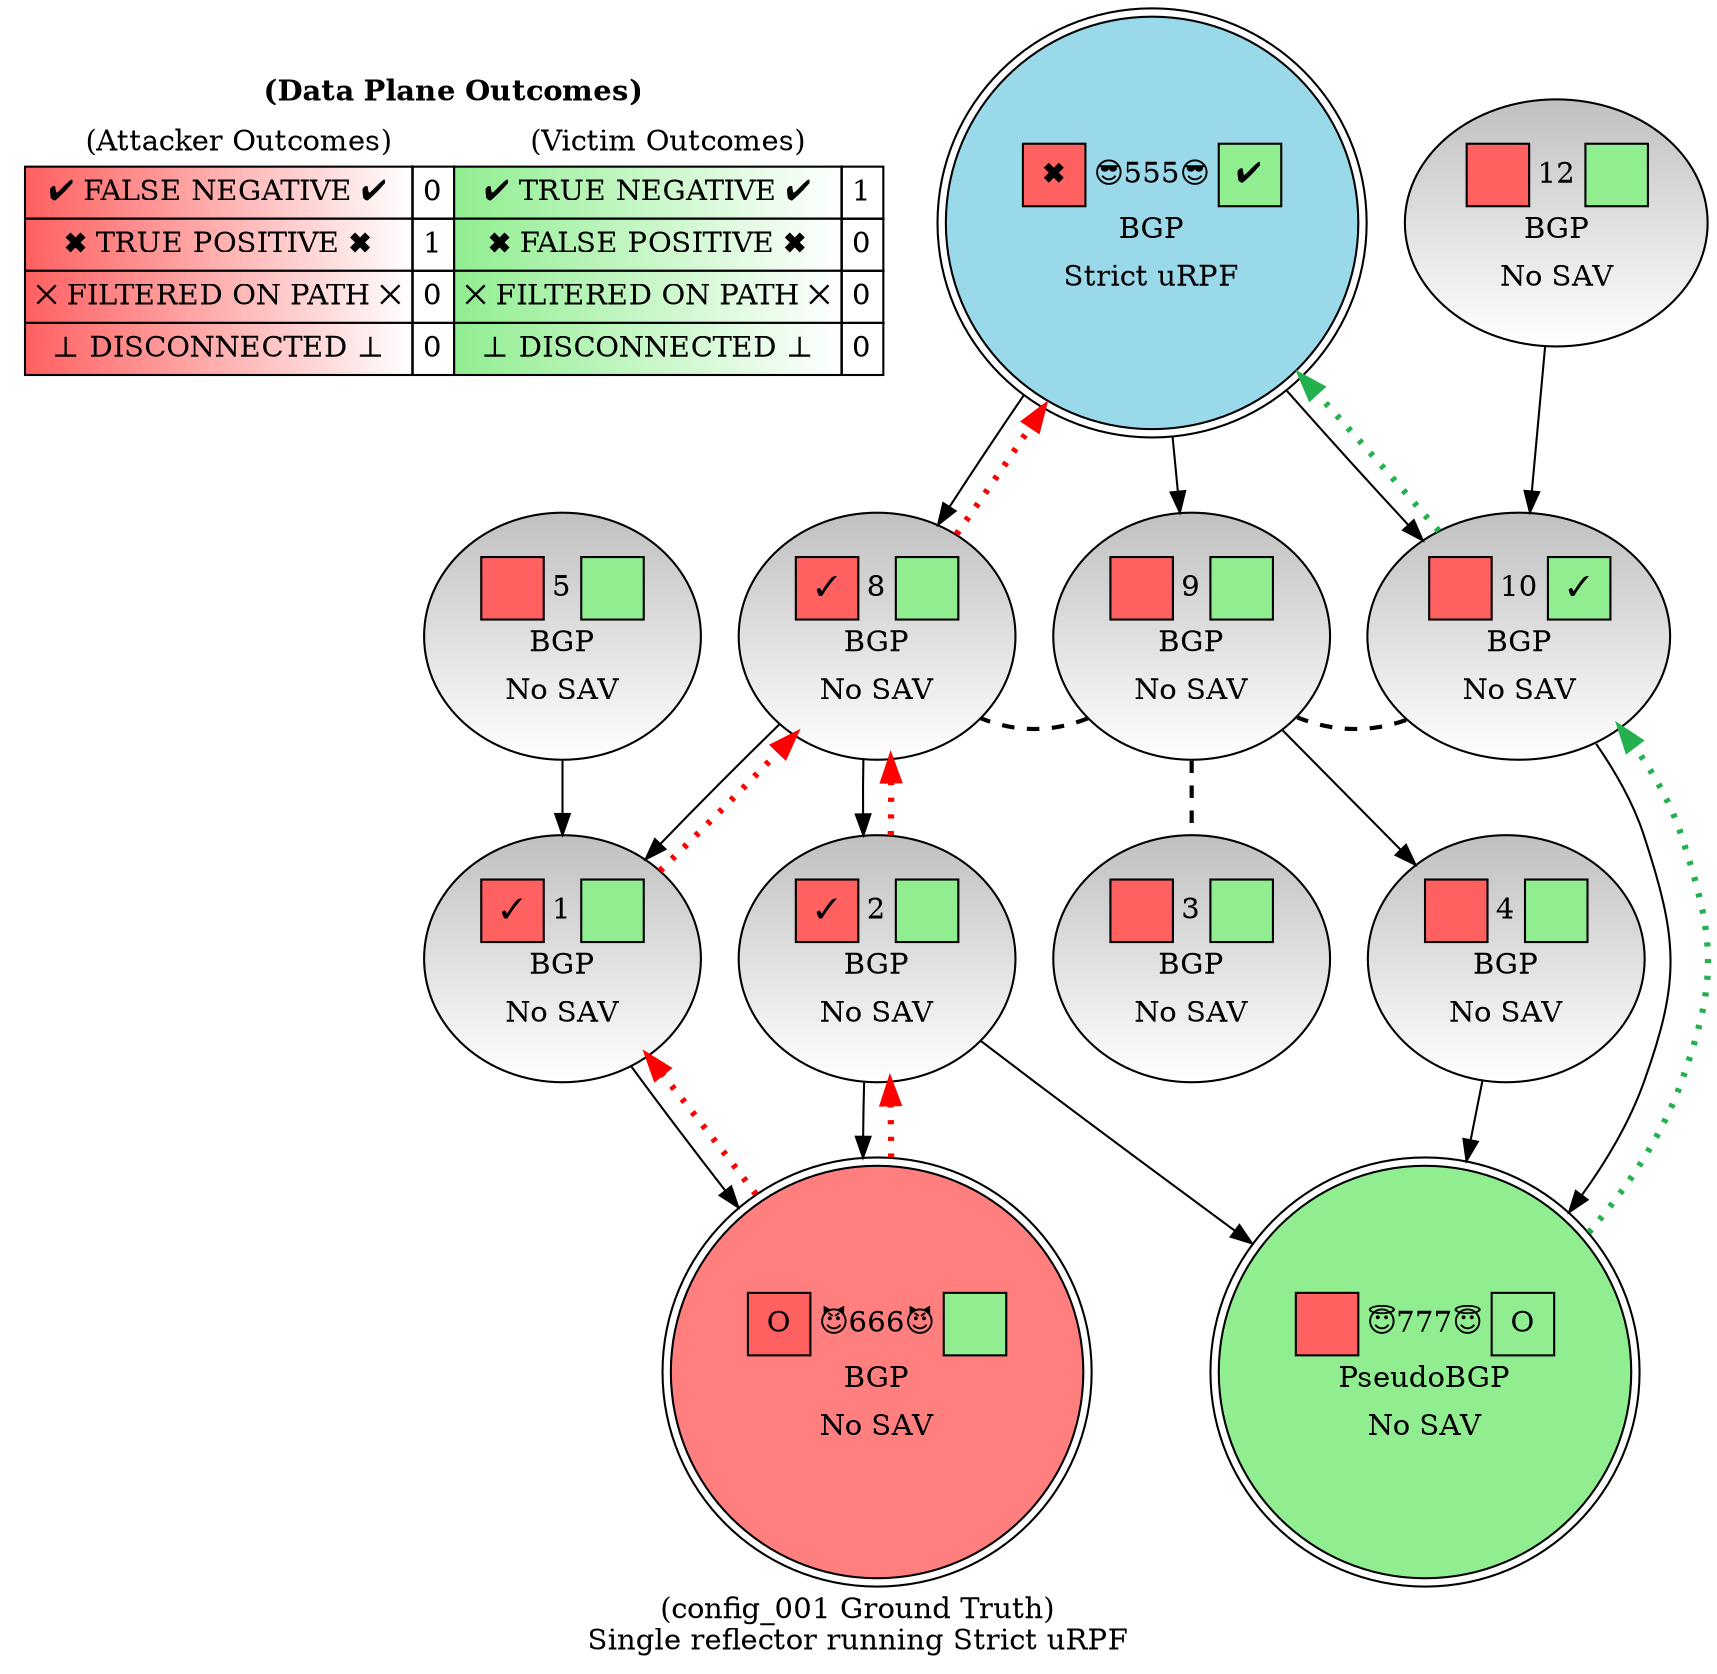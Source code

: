 digraph {
	Legend [label=<
            <TABLE BORDER="0" CELLBORDER="1" CELLSPACING="0" CELLPADDING="4">
                <TR>
                    <TD COLSPAN="6" BORDER="0" ALIGN="CENTER" VALIGN="MIDDLE"><b>(Data Plane Outcomes)</b></TD>
                </TR>
                <TR>
                    <TD COLSPAN="2" BORDER="0" ALIGN="CENTER" VALIGN="MIDDLE">(Attacker Outcomes)</TD>
                    <TD COLSPAN="2" BORDER="0" ALIGN="CENTER" VALIGN="MIDDLE">(Victim Outcomes)</TD>
                </TR>
                <TR>
                    <TD BGCOLOR="#ff6060:white">&#10004; FALSE NEGATIVE &#10004;</TD>
                    <TD>0</TD>
                    <TD BGCOLOR="#90ee90:white">&#10004; TRUE NEGATIVE &#10004;</TD>
                    <TD>1</TD>
                </TR>
                <TR>
                    <TD BGCOLOR="#ff6060:white">&#10006; TRUE POSITIVE &#10006;</TD>
                    <TD>1</TD>  
                    <TD BGCOLOR="#90ee90:white">&#10006; FALSE POSITIVE &#10006;</TD>
                    <TD>0</TD>
                </TR>
                <TR>
                    <TD BGCOLOR="#ff6060:white">&#10005; FILTERED ON PATH &#10005;</TD>
                    <TD>0</TD> 
                    <TD BGCOLOR="#90ee90:white">&#10005; FILTERED ON PATH &#10005;</TD>
                    <TD>0</TD>
                </TR>
                <TR>
                    <TD BGCOLOR="#ff6060:white">&#8869; DISCONNECTED &#8869;</TD>
                    <TD>0</TD> 
                    <TD BGCOLOR="#90ee90:white">&#8869; DISCONNECTED &#8869;</TD>
                    <TD>0</TD>
                </TR>
        </TABLE>> color=black fillcolor=white shape=plaintext style=filled]
	1 [label=<
            <TABLE BORDER="0" CELLBORDER="1" CELLSPACING="0" CELLPADDING="4">
            <TR>
                <TD BGCOLOR="#ff6060" WIDTH="30" HEIGHT="30" FIXEDSIZE="TRUE" ALIGN="CENTER" VALIGN="MIDDLE">&#10003;</TD>
                <TD BORDER="0" ALIGN="CENTER" VALIGN="MIDDLE">1</TD>
                <TD BGCOLOR="#90ee90" WIDTH="30" HEIGHT="30" FIXEDSIZE="TRUE" ALIGN="CENTER" VALIGN="MIDDLE"></TD>
            </TR>
            <TR>
                <TD COLSPAN="4" BORDER="0" ALIGN="CENTER" VALIGN="MIDDLE">BGP</TD>
            </TR>
            <TR>
                <TD COLSPAN="4" BORDER="0" ALIGN="CENTER" VALIGN="MIDDLE">No SAV</TD>
            </TR></TABLE>> color=black fillcolor="grey:white" gradientangle=270 style=filled]
	2 [label=<
            <TABLE BORDER="0" CELLBORDER="1" CELLSPACING="0" CELLPADDING="4">
            <TR>
                <TD BGCOLOR="#ff6060" WIDTH="30" HEIGHT="30" FIXEDSIZE="TRUE" ALIGN="CENTER" VALIGN="MIDDLE">&#10003;</TD>
                <TD BORDER="0" ALIGN="CENTER" VALIGN="MIDDLE">2</TD>
                <TD BGCOLOR="#90ee90" WIDTH="30" HEIGHT="30" FIXEDSIZE="TRUE" ALIGN="CENTER" VALIGN="MIDDLE"></TD>
            </TR>
            <TR>
                <TD COLSPAN="4" BORDER="0" ALIGN="CENTER" VALIGN="MIDDLE">BGP</TD>
            </TR>
            <TR>
                <TD COLSPAN="4" BORDER="0" ALIGN="CENTER" VALIGN="MIDDLE">No SAV</TD>
            </TR></TABLE>> color=black fillcolor="grey:white" gradientangle=270 style=filled]
	3 [label=<
            <TABLE BORDER="0" CELLBORDER="1" CELLSPACING="0" CELLPADDING="4">
            <TR>
                <TD BGCOLOR="#ff6060" WIDTH="30" HEIGHT="30" FIXEDSIZE="TRUE" ALIGN="CENTER" VALIGN="MIDDLE"></TD>
                <TD BORDER="0" ALIGN="CENTER" VALIGN="MIDDLE">3</TD>
                <TD BGCOLOR="#90ee90" WIDTH="30" HEIGHT="30" FIXEDSIZE="TRUE" ALIGN="CENTER" VALIGN="MIDDLE"></TD>
            </TR>
            <TR>
                <TD COLSPAN="4" BORDER="0" ALIGN="CENTER" VALIGN="MIDDLE">BGP</TD>
            </TR>
            <TR>
                <TD COLSPAN="4" BORDER="0" ALIGN="CENTER" VALIGN="MIDDLE">No SAV</TD>
            </TR></TABLE>> color=black fillcolor="grey:white" gradientangle=270 style=filled]
	4 [label=<
            <TABLE BORDER="0" CELLBORDER="1" CELLSPACING="0" CELLPADDING="4">
            <TR>
                <TD BGCOLOR="#ff6060" WIDTH="30" HEIGHT="30" FIXEDSIZE="TRUE" ALIGN="CENTER" VALIGN="MIDDLE"></TD>
                <TD BORDER="0" ALIGN="CENTER" VALIGN="MIDDLE">4</TD>
                <TD BGCOLOR="#90ee90" WIDTH="30" HEIGHT="30" FIXEDSIZE="TRUE" ALIGN="CENTER" VALIGN="MIDDLE"></TD>
            </TR>
            <TR>
                <TD COLSPAN="4" BORDER="0" ALIGN="CENTER" VALIGN="MIDDLE">BGP</TD>
            </TR>
            <TR>
                <TD COLSPAN="4" BORDER="0" ALIGN="CENTER" VALIGN="MIDDLE">No SAV</TD>
            </TR></TABLE>> color=black fillcolor="grey:white" gradientangle=270 style=filled]
	5 [label=<
            <TABLE BORDER="0" CELLBORDER="1" CELLSPACING="0" CELLPADDING="4">
            <TR>
                <TD BGCOLOR="#ff6060" WIDTH="30" HEIGHT="30" FIXEDSIZE="TRUE" ALIGN="CENTER" VALIGN="MIDDLE"></TD>
                <TD BORDER="0" ALIGN="CENTER" VALIGN="MIDDLE">5</TD>
                <TD BGCOLOR="#90ee90" WIDTH="30" HEIGHT="30" FIXEDSIZE="TRUE" ALIGN="CENTER" VALIGN="MIDDLE"></TD>
            </TR>
            <TR>
                <TD COLSPAN="4" BORDER="0" ALIGN="CENTER" VALIGN="MIDDLE">BGP</TD>
            </TR>
            <TR>
                <TD COLSPAN="4" BORDER="0" ALIGN="CENTER" VALIGN="MIDDLE">No SAV</TD>
            </TR></TABLE>> color=black fillcolor="grey:white" gradientangle=270 style=filled]
	8 [label=<
            <TABLE BORDER="0" CELLBORDER="1" CELLSPACING="0" CELLPADDING="4">
            <TR>
                <TD BGCOLOR="#ff6060" WIDTH="30" HEIGHT="30" FIXEDSIZE="TRUE" ALIGN="CENTER" VALIGN="MIDDLE">&#10003;</TD>
                <TD BORDER="0" ALIGN="CENTER" VALIGN="MIDDLE">8</TD>
                <TD BGCOLOR="#90ee90" WIDTH="30" HEIGHT="30" FIXEDSIZE="TRUE" ALIGN="CENTER" VALIGN="MIDDLE"></TD>
            </TR>
            <TR>
                <TD COLSPAN="4" BORDER="0" ALIGN="CENTER" VALIGN="MIDDLE">BGP</TD>
            </TR>
            <TR>
                <TD COLSPAN="4" BORDER="0" ALIGN="CENTER" VALIGN="MIDDLE">No SAV</TD>
            </TR></TABLE>> color=black fillcolor="grey:white" gradientangle=270 style=filled]
	9 [label=<
            <TABLE BORDER="0" CELLBORDER="1" CELLSPACING="0" CELLPADDING="4">
            <TR>
                <TD BGCOLOR="#ff6060" WIDTH="30" HEIGHT="30" FIXEDSIZE="TRUE" ALIGN="CENTER" VALIGN="MIDDLE"></TD>
                <TD BORDER="0" ALIGN="CENTER" VALIGN="MIDDLE">9</TD>
                <TD BGCOLOR="#90ee90" WIDTH="30" HEIGHT="30" FIXEDSIZE="TRUE" ALIGN="CENTER" VALIGN="MIDDLE"></TD>
            </TR>
            <TR>
                <TD COLSPAN="4" BORDER="0" ALIGN="CENTER" VALIGN="MIDDLE">BGP</TD>
            </TR>
            <TR>
                <TD COLSPAN="4" BORDER="0" ALIGN="CENTER" VALIGN="MIDDLE">No SAV</TD>
            </TR></TABLE>> color=black fillcolor="grey:white" gradientangle=270 style=filled]
	10 [label=<
            <TABLE BORDER="0" CELLBORDER="1" CELLSPACING="0" CELLPADDING="4">
            <TR>
                <TD BGCOLOR="#ff6060" WIDTH="30" HEIGHT="30" FIXEDSIZE="TRUE" ALIGN="CENTER" VALIGN="MIDDLE"></TD>
                <TD BORDER="0" ALIGN="CENTER" VALIGN="MIDDLE">10</TD>
                <TD BGCOLOR="#90ee90" WIDTH="30" HEIGHT="30" FIXEDSIZE="TRUE" ALIGN="CENTER" VALIGN="MIDDLE">&#10003;</TD>
            </TR>
            <TR>
                <TD COLSPAN="4" BORDER="0" ALIGN="CENTER" VALIGN="MIDDLE">BGP</TD>
            </TR>
            <TR>
                <TD COLSPAN="4" BORDER="0" ALIGN="CENTER" VALIGN="MIDDLE">No SAV</TD>
            </TR></TABLE>> color=black fillcolor="grey:white" gradientangle=270 style=filled]
	12 [label=<
            <TABLE BORDER="0" CELLBORDER="1" CELLSPACING="0" CELLPADDING="4">
            <TR>
                <TD BGCOLOR="#ff6060" WIDTH="30" HEIGHT="30" FIXEDSIZE="TRUE" ALIGN="CENTER" VALIGN="MIDDLE"></TD>
                <TD BORDER="0" ALIGN="CENTER" VALIGN="MIDDLE">12</TD>
                <TD BGCOLOR="#90ee90" WIDTH="30" HEIGHT="30" FIXEDSIZE="TRUE" ALIGN="CENTER" VALIGN="MIDDLE"></TD>
            </TR>
            <TR>
                <TD COLSPAN="4" BORDER="0" ALIGN="CENTER" VALIGN="MIDDLE">BGP</TD>
            </TR>
            <TR>
                <TD COLSPAN="4" BORDER="0" ALIGN="CENTER" VALIGN="MIDDLE">No SAV</TD>
            </TR></TABLE>> color=black fillcolor="grey:white" gradientangle=270 style=filled]
	555 [label=<
            <TABLE BORDER="0" CELLBORDER="1" CELLSPACING="0" CELLPADDING="4">
            <TR>
                <TD BGCOLOR="#ff6060" WIDTH="30" HEIGHT="30" FIXEDSIZE="TRUE" ALIGN="CENTER" VALIGN="MIDDLE">&#10006;</TD>
                <TD BORDER="0" ALIGN="CENTER" VALIGN="MIDDLE">&#128526;555&#128526;</TD>
                <TD BGCOLOR="#90ee90" WIDTH="30" HEIGHT="30" FIXEDSIZE="TRUE" ALIGN="CENTER" VALIGN="MIDDLE">&#10004;</TD>
            </TR>
            <TR>
                <TD COLSPAN="4" BORDER="0" ALIGN="CENTER" VALIGN="MIDDLE">BGP</TD>
            </TR>
            <TR>
                <TD COLSPAN="4" BORDER="0" ALIGN="CENTER" VALIGN="MIDDLE">Strict uRPF</TD>
            </TR></TABLE>> color=black fillcolor="#99d9ea" gradientangle=270 shape=doublecircle style=filled]
	666 [label=<
            <TABLE BORDER="0" CELLBORDER="1" CELLSPACING="0" CELLPADDING="4">
            <TR>
                <TD BGCOLOR="#ff6060" WIDTH="30" HEIGHT="30" FIXEDSIZE="TRUE" ALIGN="CENTER" VALIGN="MIDDLE">O</TD>
                <TD BORDER="0" ALIGN="CENTER" VALIGN="MIDDLE">&#128520;666&#128520;</TD>
                <TD BGCOLOR="#90ee90" WIDTH="30" HEIGHT="30" FIXEDSIZE="TRUE" ALIGN="CENTER" VALIGN="MIDDLE"></TD>
            </TR>
            <TR>
                <TD COLSPAN="4" BORDER="0" ALIGN="CENTER" VALIGN="MIDDLE">BGP</TD>
            </TR>
            <TR>
                <TD COLSPAN="4" BORDER="0" ALIGN="CENTER" VALIGN="MIDDLE">No SAV</TD>
            </TR></TABLE>> color=black fillcolor="#FF7F7F" gradientangle=270 shape=doublecircle style=filled]
	777 [label=<
            <TABLE BORDER="0" CELLBORDER="1" CELLSPACING="0" CELLPADDING="4">
            <TR>
                <TD BGCOLOR="#ff6060" WIDTH="30" HEIGHT="30" FIXEDSIZE="TRUE" ALIGN="CENTER" VALIGN="MIDDLE"></TD>
                <TD BORDER="0" ALIGN="CENTER" VALIGN="MIDDLE">&#128519;777&#128519;</TD>
                <TD BGCOLOR="#90ee90" WIDTH="30" HEIGHT="30" FIXEDSIZE="TRUE" ALIGN="CENTER" VALIGN="MIDDLE">O</TD>
            </TR>
            <TR>
                <TD COLSPAN="4" BORDER="0" ALIGN="CENTER" VALIGN="MIDDLE">PseudoBGP</TD>
            </TR>
            <TR>
                <TD COLSPAN="4" BORDER="0" ALIGN="CENTER" VALIGN="MIDDLE">No SAV</TD>
            </TR></TABLE>> color=black fillcolor="#90ee90" gradientangle=270 shape=doublecircle style=filled]
	1 -> 666
	2 -> 666
	2 -> 777
	4 -> 777
	5 -> 1
	8 -> 1
	8 -> 2
	9 -> 4
	9 -> 3 [dir=none penwidth=2 style=dashed]
	9 -> 8 [dir=none penwidth=2 style=dashed]
	10 -> 777
	10 -> 9 [dir=none penwidth=2 style=dashed]
	12 -> 10
	555 -> 8
	555 -> 9
	555 -> 10
	666 -> 1 [color=red constraint=false penwidth=3 style=dotted]
	666 -> 2 [color=red constraint=false penwidth=3 style=dotted]
	1 -> 8 [color=red constraint=false penwidth=3 style=dotted]
	2 -> 8 [color=red constraint=false penwidth=3 style=dotted]
	777 -> 10 [color="#22B14C" constraint=false penwidth=3 style=dotted]
	8 -> 555 [color=red constraint=false penwidth=3 style=dotted]
	10 -> 555 [color="#22B14C" constraint=false penwidth=3 style=dotted]
	{
		rank=same
		666
		777
		666 -> 777 [style=invis]
	}
	{
		rank=same
		1
		2
		1 -> 2 [style=invis]
		3
		2 -> 3 [style=invis]
		4
		3 -> 4 [style=invis]
	}
	{
		rank=same
		5
		8
		5 -> 8 [style=invis]
		9
		8 -> 9 [style=invis]
		10
		9 -> 10 [style=invis]
	}
	{
		rank=same
		555
		12
		555 -> 12 [style=invis]
	}
	label="(config_001 Ground Truth)
Single reflector running Strict uRPF"
}
